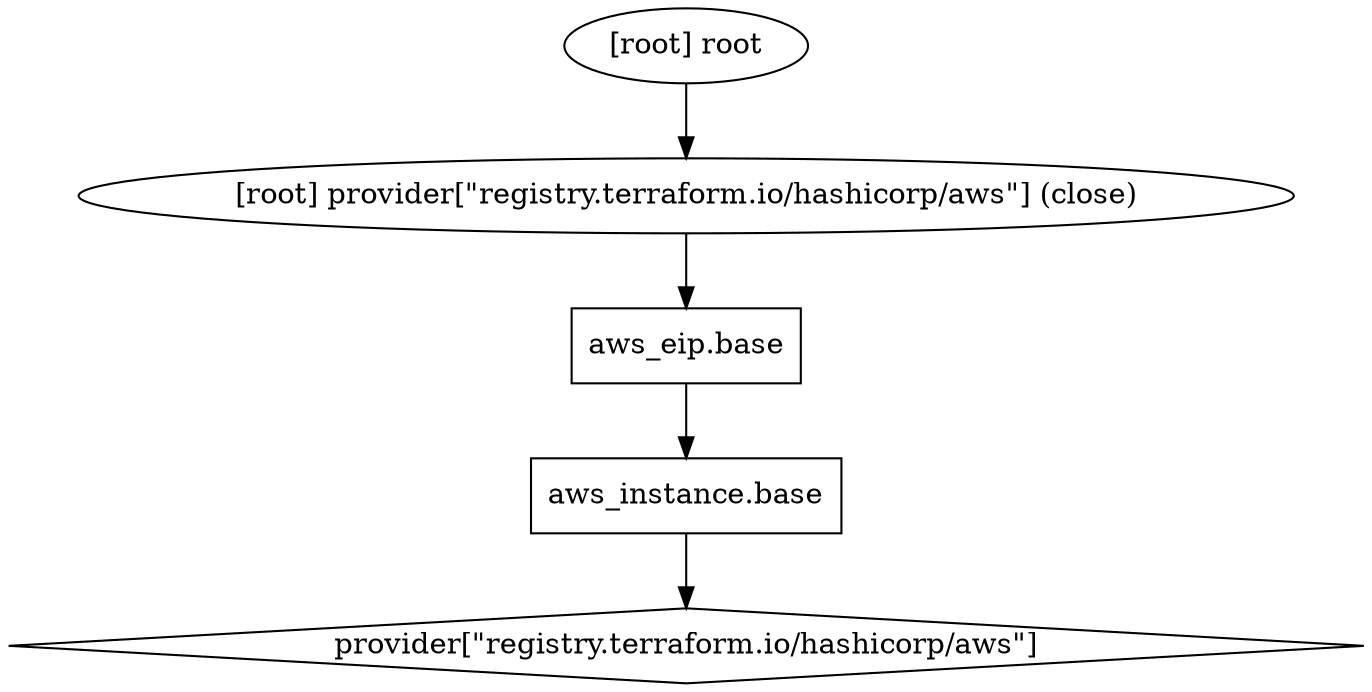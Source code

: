 digraph {
	compound = "true"
	newrank = "true"
	subgraph "root" {
		"[root] aws_eip.base (expand)" [label = "aws_eip.base", shape = "box"]
		"[root] aws_instance.base (expand)" [label = "aws_instance.base", shape = "box"]
		"[root] provider[\"registry.terraform.io/hashicorp/aws\"]" [label = "provider[\"registry.terraform.io/hashicorp/aws\"]", shape = "diamond"]
		"[root] aws_eip.base (expand)" -> "[root] aws_instance.base (expand)"
		"[root] aws_instance.base (expand)" -> "[root] provider[\"registry.terraform.io/hashicorp/aws\"]"
		"[root] provider[\"registry.terraform.io/hashicorp/aws\"] (close)" -> "[root] aws_eip.base (expand)"
		"[root] root" -> "[root] provider[\"registry.terraform.io/hashicorp/aws\"] (close)"
	}
}

